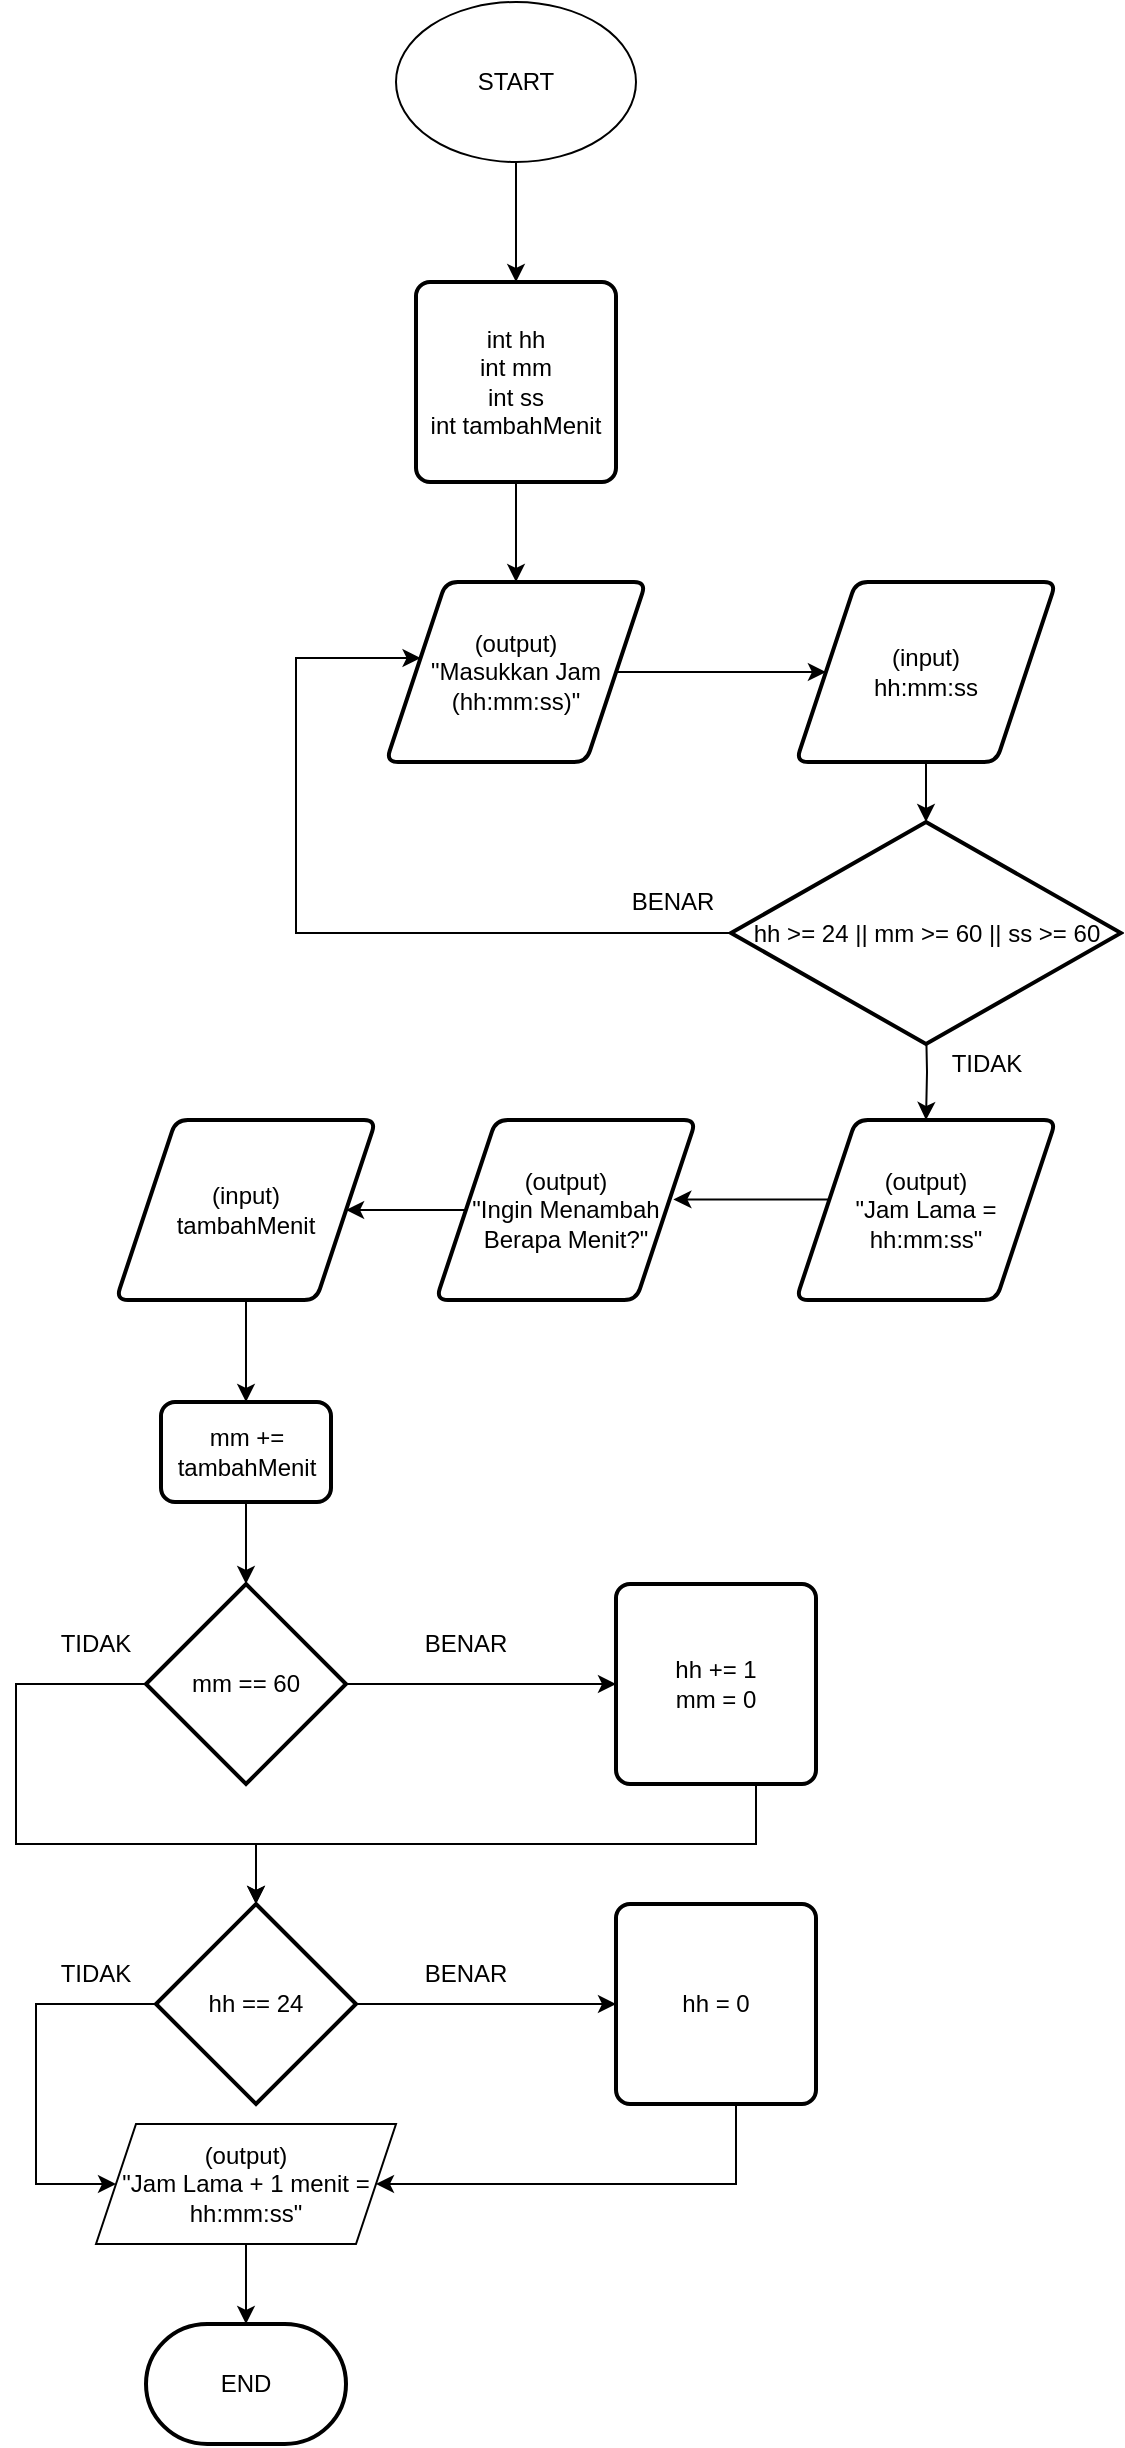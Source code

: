 <mxfile version="15.5.0" type="device"><diagram id="D4vkMPwKz5haa1zOeyPm" name="Page-1"><mxGraphModel dx="868" dy="460" grid="1" gridSize="10" guides="1" tooltips="1" connect="1" arrows="1" fold="1" page="1" pageScale="1" pageWidth="1000" pageHeight="1169" math="0" shadow="0"><root><mxCell id="0"/><mxCell id="1" parent="0"/><mxCell id="wt6D50bzKtqQ1CRY45qe-212" style="edgeStyle=orthogonalEdgeStyle;rounded=0;orthogonalLoop=1;jettySize=auto;html=1;" parent="1" source="wt6D50bzKtqQ1CRY45qe-213" target="wt6D50bzKtqQ1CRY45qe-215" edge="1"><mxGeometry relative="1" as="geometry"/></mxCell><mxCell id="wt6D50bzKtqQ1CRY45qe-213" value="START" style="ellipse;whiteSpace=wrap;html=1;" parent="1" vertex="1"><mxGeometry x="720" y="770" width="120" height="80" as="geometry"/></mxCell><mxCell id="wt6D50bzKtqQ1CRY45qe-214" style="edgeStyle=orthogonalEdgeStyle;rounded=0;orthogonalLoop=1;jettySize=auto;html=1;" parent="1" source="wt6D50bzKtqQ1CRY45qe-215" target="wt6D50bzKtqQ1CRY45qe-217" edge="1"><mxGeometry relative="1" as="geometry"/></mxCell><mxCell id="wt6D50bzKtqQ1CRY45qe-215" value="int hh&lt;br&gt;int mm&lt;br&gt;int ss&lt;br&gt;int tambahMenit" style="rounded=1;whiteSpace=wrap;html=1;absoluteArcSize=1;arcSize=14;strokeWidth=2;" parent="1" vertex="1"><mxGeometry x="730" y="910" width="100" height="100" as="geometry"/></mxCell><mxCell id="wt6D50bzKtqQ1CRY45qe-216" style="edgeStyle=orthogonalEdgeStyle;rounded=0;orthogonalLoop=1;jettySize=auto;html=1;" parent="1" source="wt6D50bzKtqQ1CRY45qe-217" target="wt6D50bzKtqQ1CRY45qe-219" edge="1"><mxGeometry relative="1" as="geometry"/></mxCell><mxCell id="wt6D50bzKtqQ1CRY45qe-217" value="(output)&lt;br&gt;&quot;Masukkan Jam (hh:mm:ss)&quot;" style="shape=parallelogram;html=1;strokeWidth=2;perimeter=parallelogramPerimeter;whiteSpace=wrap;rounded=1;arcSize=12;size=0.23;" parent="1" vertex="1"><mxGeometry x="715" y="1060" width="130" height="90" as="geometry"/></mxCell><mxCell id="O4_7KtzfsbCgAeprx1uD-2" value="" style="edgeStyle=orthogonalEdgeStyle;rounded=0;orthogonalLoop=1;jettySize=auto;html=1;" edge="1" parent="1" source="wt6D50bzKtqQ1CRY45qe-219" target="O4_7KtzfsbCgAeprx1uD-1"><mxGeometry relative="1" as="geometry"/></mxCell><mxCell id="wt6D50bzKtqQ1CRY45qe-219" value="(input)&lt;br&gt;hh:mm:ss" style="shape=parallelogram;html=1;strokeWidth=2;perimeter=parallelogramPerimeter;whiteSpace=wrap;rounded=1;arcSize=12;size=0.23;" parent="1" vertex="1"><mxGeometry x="920" y="1060" width="130" height="90" as="geometry"/></mxCell><mxCell id="wt6D50bzKtqQ1CRY45qe-220" style="edgeStyle=orthogonalEdgeStyle;rounded=0;orthogonalLoop=1;jettySize=auto;html=1;entryX=0.5;entryY=0;entryDx=0;entryDy=0;entryPerimeter=0;" parent="1" source="wt6D50bzKtqQ1CRY45qe-221" target="wt6D50bzKtqQ1CRY45qe-226" edge="1"><mxGeometry relative="1" as="geometry"><mxPoint x="650" y="1551" as="targetPoint"/></mxGeometry></mxCell><mxCell id="wt6D50bzKtqQ1CRY45qe-221" value="mm += tambahMenit" style="rounded=1;whiteSpace=wrap;html=1;absoluteArcSize=1;arcSize=14;strokeWidth=2;" parent="1" vertex="1"><mxGeometry x="602.5" y="1470" width="85" height="50" as="geometry"/></mxCell><mxCell id="wt6D50bzKtqQ1CRY45qe-222" style="edgeStyle=orthogonalEdgeStyle;rounded=0;orthogonalLoop=1;jettySize=auto;html=1;entryX=0.913;entryY=0.441;entryDx=0;entryDy=0;entryPerimeter=0;" parent="1" source="wt6D50bzKtqQ1CRY45qe-223" target="wt6D50bzKtqQ1CRY45qe-242" edge="1"><mxGeometry relative="1" as="geometry"><mxPoint x="955" y="1369" as="targetPoint"/><Array as="points"><mxPoint x="960" y="1369"/></Array></mxGeometry></mxCell><mxCell id="wt6D50bzKtqQ1CRY45qe-223" value="(output)&lt;br&gt;&quot;Jam Lama = hh:mm:ss&quot;" style="shape=parallelogram;html=1;strokeWidth=2;perimeter=parallelogramPerimeter;whiteSpace=wrap;rounded=1;arcSize=12;size=0.23;" parent="1" vertex="1"><mxGeometry x="920" y="1329" width="130" height="90" as="geometry"/></mxCell><mxCell id="wt6D50bzKtqQ1CRY45qe-224" style="edgeStyle=orthogonalEdgeStyle;rounded=0;orthogonalLoop=1;jettySize=auto;html=1;entryX=0;entryY=0.5;entryDx=0;entryDy=0;" parent="1" source="wt6D50bzKtqQ1CRY45qe-226" target="wt6D50bzKtqQ1CRY45qe-237" edge="1"><mxGeometry relative="1" as="geometry"/></mxCell><mxCell id="wt6D50bzKtqQ1CRY45qe-225" style="edgeStyle=orthogonalEdgeStyle;rounded=0;orthogonalLoop=1;jettySize=auto;html=1;" parent="1" source="wt6D50bzKtqQ1CRY45qe-226" edge="1"><mxGeometry relative="1" as="geometry"><mxPoint x="650" y="1721" as="targetPoint"/><Array as="points"><mxPoint x="530" y="1611"/><mxPoint x="530" y="1691"/><mxPoint x="650" y="1691"/></Array></mxGeometry></mxCell><mxCell id="wt6D50bzKtqQ1CRY45qe-226" value="mm == 60" style="strokeWidth=2;html=1;shape=mxgraph.flowchart.decision;whiteSpace=wrap;" parent="1" vertex="1"><mxGeometry x="595" y="1561" width="100" height="100" as="geometry"/></mxCell><mxCell id="wt6D50bzKtqQ1CRY45qe-227" style="edgeStyle=orthogonalEdgeStyle;rounded=0;orthogonalLoop=1;jettySize=auto;html=1;" parent="1" source="wt6D50bzKtqQ1CRY45qe-229" target="wt6D50bzKtqQ1CRY45qe-231" edge="1"><mxGeometry relative="1" as="geometry"/></mxCell><mxCell id="wt6D50bzKtqQ1CRY45qe-228" style="edgeStyle=orthogonalEdgeStyle;rounded=0;orthogonalLoop=1;jettySize=auto;html=1;entryX=0;entryY=0.5;entryDx=0;entryDy=0;" parent="1" source="wt6D50bzKtqQ1CRY45qe-229" target="wt6D50bzKtqQ1CRY45qe-235" edge="1"><mxGeometry relative="1" as="geometry"><mxPoint x="560" y="1891" as="targetPoint"/><Array as="points"><mxPoint x="540" y="1771"/><mxPoint x="540" y="1861"/></Array></mxGeometry></mxCell><mxCell id="wt6D50bzKtqQ1CRY45qe-229" value="hh == 24" style="strokeWidth=2;html=1;shape=mxgraph.flowchart.decision;whiteSpace=wrap;" parent="1" vertex="1"><mxGeometry x="600" y="1721" width="100" height="100" as="geometry"/></mxCell><mxCell id="wt6D50bzKtqQ1CRY45qe-230" style="edgeStyle=orthogonalEdgeStyle;rounded=0;orthogonalLoop=1;jettySize=auto;html=1;entryX=1;entryY=0.5;entryDx=0;entryDy=0;" parent="1" source="wt6D50bzKtqQ1CRY45qe-231" target="wt6D50bzKtqQ1CRY45qe-235" edge="1"><mxGeometry relative="1" as="geometry"><mxPoint x="720" y="1891" as="targetPoint"/><Array as="points"><mxPoint x="890" y="1861"/></Array></mxGeometry></mxCell><mxCell id="wt6D50bzKtqQ1CRY45qe-231" value="hh = 0" style="rounded=1;whiteSpace=wrap;html=1;absoluteArcSize=1;arcSize=14;strokeWidth=2;" parent="1" vertex="1"><mxGeometry x="830" y="1721" width="100" height="100" as="geometry"/></mxCell><mxCell id="wt6D50bzKtqQ1CRY45qe-232" value="BENAR" style="text;html=1;strokeColor=none;fillColor=none;align=center;verticalAlign=middle;whiteSpace=wrap;rounded=0;" parent="1" vertex="1"><mxGeometry x="735" y="1746" width="40" height="20" as="geometry"/></mxCell><mxCell id="wt6D50bzKtqQ1CRY45qe-233" value="TIDAK" style="text;html=1;strokeColor=none;fillColor=none;align=center;verticalAlign=middle;whiteSpace=wrap;rounded=0;" parent="1" vertex="1"><mxGeometry x="550" y="1746" width="40" height="20" as="geometry"/></mxCell><mxCell id="wt6D50bzKtqQ1CRY45qe-234" style="edgeStyle=orthogonalEdgeStyle;rounded=0;orthogonalLoop=1;jettySize=auto;html=1;entryX=0.5;entryY=0;entryDx=0;entryDy=0;entryPerimeter=0;" parent="1" source="wt6D50bzKtqQ1CRY45qe-235" target="wt6D50bzKtqQ1CRY45qe-240" edge="1"><mxGeometry relative="1" as="geometry"/></mxCell><mxCell id="wt6D50bzKtqQ1CRY45qe-235" value="(output)&lt;br&gt;&quot;Jam Lama + 1 menit = hh:mm:ss&quot;" style="shape=parallelogram;perimeter=parallelogramPerimeter;whiteSpace=wrap;html=1;fixedSize=1;" parent="1" vertex="1"><mxGeometry x="570" y="1831" width="150" height="60" as="geometry"/></mxCell><mxCell id="wt6D50bzKtqQ1CRY45qe-236" style="edgeStyle=orthogonalEdgeStyle;rounded=0;orthogonalLoop=1;jettySize=auto;html=1;entryX=0.5;entryY=0;entryDx=0;entryDy=0;entryPerimeter=0;" parent="1" source="wt6D50bzKtqQ1CRY45qe-237" target="wt6D50bzKtqQ1CRY45qe-229" edge="1"><mxGeometry relative="1" as="geometry"><mxPoint x="650" y="1691" as="targetPoint"/><Array as="points"><mxPoint x="900" y="1691"/><mxPoint x="650" y="1691"/></Array></mxGeometry></mxCell><mxCell id="wt6D50bzKtqQ1CRY45qe-237" value="hh += 1&lt;br&gt;mm = 0" style="rounded=1;whiteSpace=wrap;html=1;absoluteArcSize=1;arcSize=14;strokeWidth=2;" parent="1" vertex="1"><mxGeometry x="830" y="1561" width="100" height="100" as="geometry"/></mxCell><mxCell id="wt6D50bzKtqQ1CRY45qe-238" value="BENAR" style="text;html=1;strokeColor=none;fillColor=none;align=center;verticalAlign=middle;whiteSpace=wrap;rounded=0;" parent="1" vertex="1"><mxGeometry x="735" y="1581" width="40" height="20" as="geometry"/></mxCell><mxCell id="wt6D50bzKtqQ1CRY45qe-239" value="TIDAK" style="text;html=1;strokeColor=none;fillColor=none;align=center;verticalAlign=middle;whiteSpace=wrap;rounded=0;" parent="1" vertex="1"><mxGeometry x="550" y="1581" width="40" height="20" as="geometry"/></mxCell><mxCell id="wt6D50bzKtqQ1CRY45qe-240" value="END" style="strokeWidth=2;html=1;shape=mxgraph.flowchart.terminator;whiteSpace=wrap;" parent="1" vertex="1"><mxGeometry x="595" y="1931" width="100" height="60" as="geometry"/></mxCell><mxCell id="wt6D50bzKtqQ1CRY45qe-241" style="edgeStyle=orthogonalEdgeStyle;rounded=0;orthogonalLoop=1;jettySize=auto;html=1;entryX=1;entryY=0.5;entryDx=0;entryDy=0;" parent="1" source="wt6D50bzKtqQ1CRY45qe-242" target="wt6D50bzKtqQ1CRY45qe-244" edge="1"><mxGeometry relative="1" as="geometry"/></mxCell><mxCell id="wt6D50bzKtqQ1CRY45qe-242" value="(output)&lt;br&gt;&quot;Ingin Menambah Berapa Menit?&quot;" style="shape=parallelogram;html=1;strokeWidth=2;perimeter=parallelogramPerimeter;whiteSpace=wrap;rounded=1;arcSize=12;size=0.23;" parent="1" vertex="1"><mxGeometry x="740" y="1329" width="130" height="90" as="geometry"/></mxCell><mxCell id="O4_7KtzfsbCgAeprx1uD-5" value="" style="edgeStyle=orthogonalEdgeStyle;rounded=0;orthogonalLoop=1;jettySize=auto;html=1;" edge="1" parent="1" source="wt6D50bzKtqQ1CRY45qe-244" target="wt6D50bzKtqQ1CRY45qe-221"><mxGeometry relative="1" as="geometry"/></mxCell><mxCell id="wt6D50bzKtqQ1CRY45qe-244" value="(input)&lt;br&gt;tambahMenit" style="shape=parallelogram;html=1;strokeWidth=2;perimeter=parallelogramPerimeter;whiteSpace=wrap;rounded=1;arcSize=12;size=0.23;" parent="1" vertex="1"><mxGeometry x="580" y="1329" width="130" height="90" as="geometry"/></mxCell><mxCell id="O4_7KtzfsbCgAeprx1uD-3" style="edgeStyle=orthogonalEdgeStyle;rounded=0;orthogonalLoop=1;jettySize=auto;html=1;" edge="1" parent="1" source="O4_7KtzfsbCgAeprx1uD-1" target="wt6D50bzKtqQ1CRY45qe-217"><mxGeometry relative="1" as="geometry"><mxPoint x="670" y="1097.5" as="targetPoint"/><Array as="points"><mxPoint x="670" y="1236"/><mxPoint x="670" y="1098"/></Array></mxGeometry></mxCell><mxCell id="O4_7KtzfsbCgAeprx1uD-4" value="" style="edgeStyle=orthogonalEdgeStyle;rounded=0;orthogonalLoop=1;jettySize=auto;html=1;" edge="1" parent="1" target="wt6D50bzKtqQ1CRY45qe-223"><mxGeometry relative="1" as="geometry"><mxPoint x="985" y="1280" as="sourcePoint"/></mxGeometry></mxCell><mxCell id="O4_7KtzfsbCgAeprx1uD-1" value="hh &amp;gt;= 24 || mm &amp;gt;= 60 || ss &amp;gt;= 60" style="strokeWidth=2;html=1;shape=mxgraph.flowchart.decision;whiteSpace=wrap;" vertex="1" parent="1"><mxGeometry x="887.5" y="1180" width="195" height="111" as="geometry"/></mxCell><mxCell id="O4_7KtzfsbCgAeprx1uD-7" value="BENAR" style="text;html=1;align=center;verticalAlign=middle;resizable=0;points=[];autosize=1;strokeColor=none;fillColor=none;" vertex="1" parent="1"><mxGeometry x="827.5" y="1210" width="60" height="20" as="geometry"/></mxCell><mxCell id="O4_7KtzfsbCgAeprx1uD-8" value="TIDAK" style="text;html=1;align=center;verticalAlign=middle;resizable=0;points=[];autosize=1;strokeColor=none;fillColor=none;" vertex="1" parent="1"><mxGeometry x="990" y="1291" width="50" height="20" as="geometry"/></mxCell></root></mxGraphModel></diagram></mxfile>